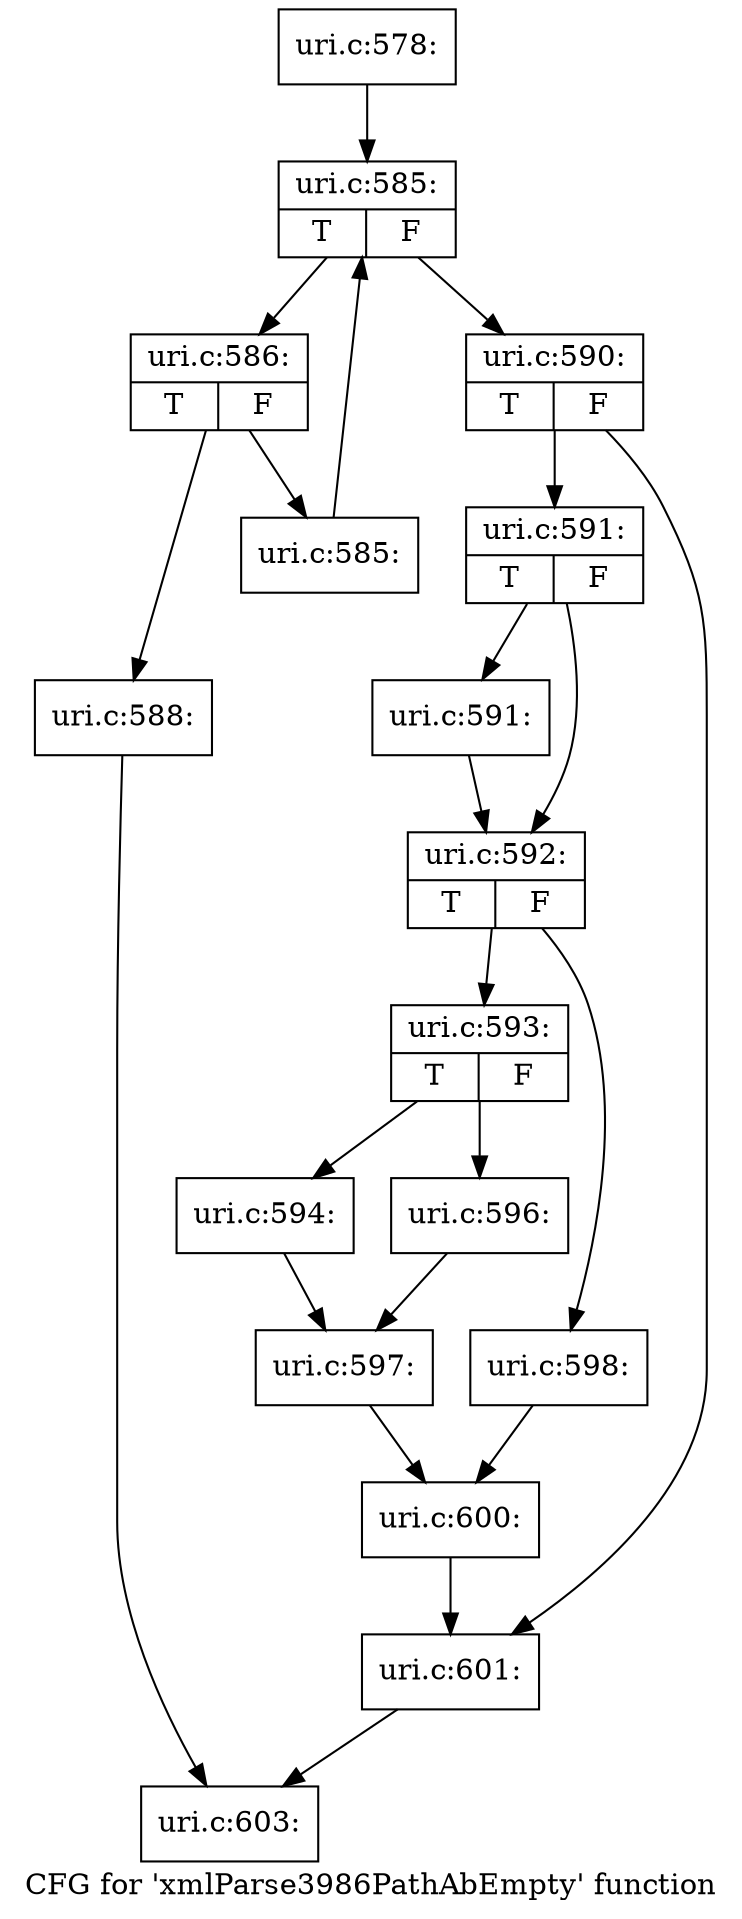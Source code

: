 digraph "CFG for 'xmlParse3986PathAbEmpty' function" {
	label="CFG for 'xmlParse3986PathAbEmpty' function";

	Node0x4952e40 [shape=record,label="{uri.c:578:}"];
	Node0x4952e40 -> Node0x4953ea0;
	Node0x4953ea0 [shape=record,label="{uri.c:585:|{<s0>T|<s1>F}}"];
	Node0x4953ea0 -> Node0x4954350;
	Node0x4953ea0 -> Node0x49540c0;
	Node0x4954350 [shape=record,label="{uri.c:586:|{<s0>T|<s1>F}}"];
	Node0x4954350 -> Node0x46095c0;
	Node0x4954350 -> Node0x4955210;
	Node0x46095c0 [shape=record,label="{uri.c:588:}"];
	Node0x46095c0 -> Node0x49538f0;
	Node0x4955210 [shape=record,label="{uri.c:585:}"];
	Node0x4955210 -> Node0x4953ea0;
	Node0x49540c0 [shape=record,label="{uri.c:590:|{<s0>T|<s1>F}}"];
	Node0x49540c0 -> Node0x49551c0;
	Node0x49540c0 -> Node0x49555f0;
	Node0x49551c0 [shape=record,label="{uri.c:591:|{<s0>T|<s1>F}}"];
	Node0x49551c0 -> Node0x4955900;
	Node0x49551c0 -> Node0x4955950;
	Node0x4955900 [shape=record,label="{uri.c:591:}"];
	Node0x4955900 -> Node0x4955950;
	Node0x4955950 [shape=record,label="{uri.c:592:|{<s0>T|<s1>F}}"];
	Node0x4955950 -> Node0x4956040;
	Node0x4955950 -> Node0x49560e0;
	Node0x4956040 [shape=record,label="{uri.c:593:|{<s0>T|<s1>F}}"];
	Node0x4956040 -> Node0x4956510;
	Node0x4956040 -> Node0x49565b0;
	Node0x4956510 [shape=record,label="{uri.c:594:}"];
	Node0x4956510 -> Node0x4956560;
	Node0x49565b0 [shape=record,label="{uri.c:596:}"];
	Node0x49565b0 -> Node0x4956560;
	Node0x4956560 [shape=record,label="{uri.c:597:}"];
	Node0x4956560 -> Node0x4956090;
	Node0x49560e0 [shape=record,label="{uri.c:598:}"];
	Node0x49560e0 -> Node0x4956090;
	Node0x4956090 [shape=record,label="{uri.c:600:}"];
	Node0x4956090 -> Node0x49555f0;
	Node0x49555f0 [shape=record,label="{uri.c:601:}"];
	Node0x49555f0 -> Node0x49538f0;
	Node0x49538f0 [shape=record,label="{uri.c:603:}"];
}
